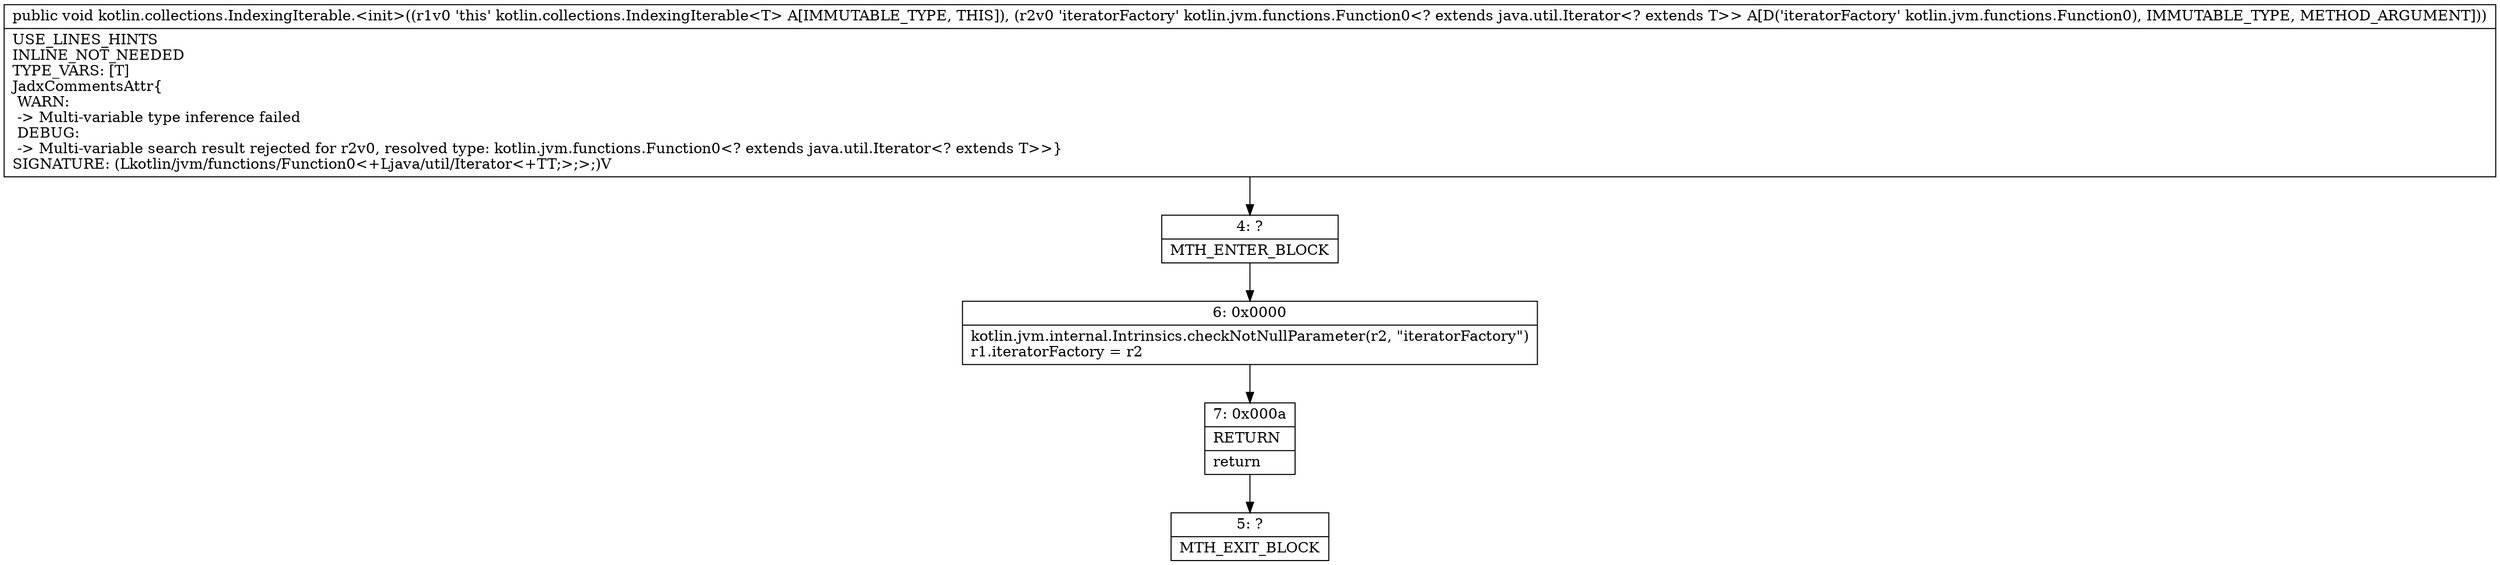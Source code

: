 digraph "CFG forkotlin.collections.IndexingIterable.\<init\>(Lkotlin\/jvm\/functions\/Function0;)V" {
Node_4 [shape=record,label="{4\:\ ?|MTH_ENTER_BLOCK\l}"];
Node_6 [shape=record,label="{6\:\ 0x0000|kotlin.jvm.internal.Intrinsics.checkNotNullParameter(r2, \"iteratorFactory\")\lr1.iteratorFactory = r2\l}"];
Node_7 [shape=record,label="{7\:\ 0x000a|RETURN\l|return\l}"];
Node_5 [shape=record,label="{5\:\ ?|MTH_EXIT_BLOCK\l}"];
MethodNode[shape=record,label="{public void kotlin.collections.IndexingIterable.\<init\>((r1v0 'this' kotlin.collections.IndexingIterable\<T\> A[IMMUTABLE_TYPE, THIS]), (r2v0 'iteratorFactory' kotlin.jvm.functions.Function0\<? extends java.util.Iterator\<? extends T\>\> A[D('iteratorFactory' kotlin.jvm.functions.Function0), IMMUTABLE_TYPE, METHOD_ARGUMENT]))  | USE_LINES_HINTS\lINLINE_NOT_NEEDED\lTYPE_VARS: [T]\lJadxCommentsAttr\{\l WARN: \l \-\> Multi\-variable type inference failed\l DEBUG: \l \-\> Multi\-variable search result rejected for r2v0, resolved type: kotlin.jvm.functions.Function0\<? extends java.util.Iterator\<? extends T\>\>\}\lSIGNATURE: (Lkotlin\/jvm\/functions\/Function0\<+Ljava\/util\/Iterator\<+TT;\>;\>;)V\l}"];
MethodNode -> Node_4;Node_4 -> Node_6;
Node_6 -> Node_7;
Node_7 -> Node_5;
}


